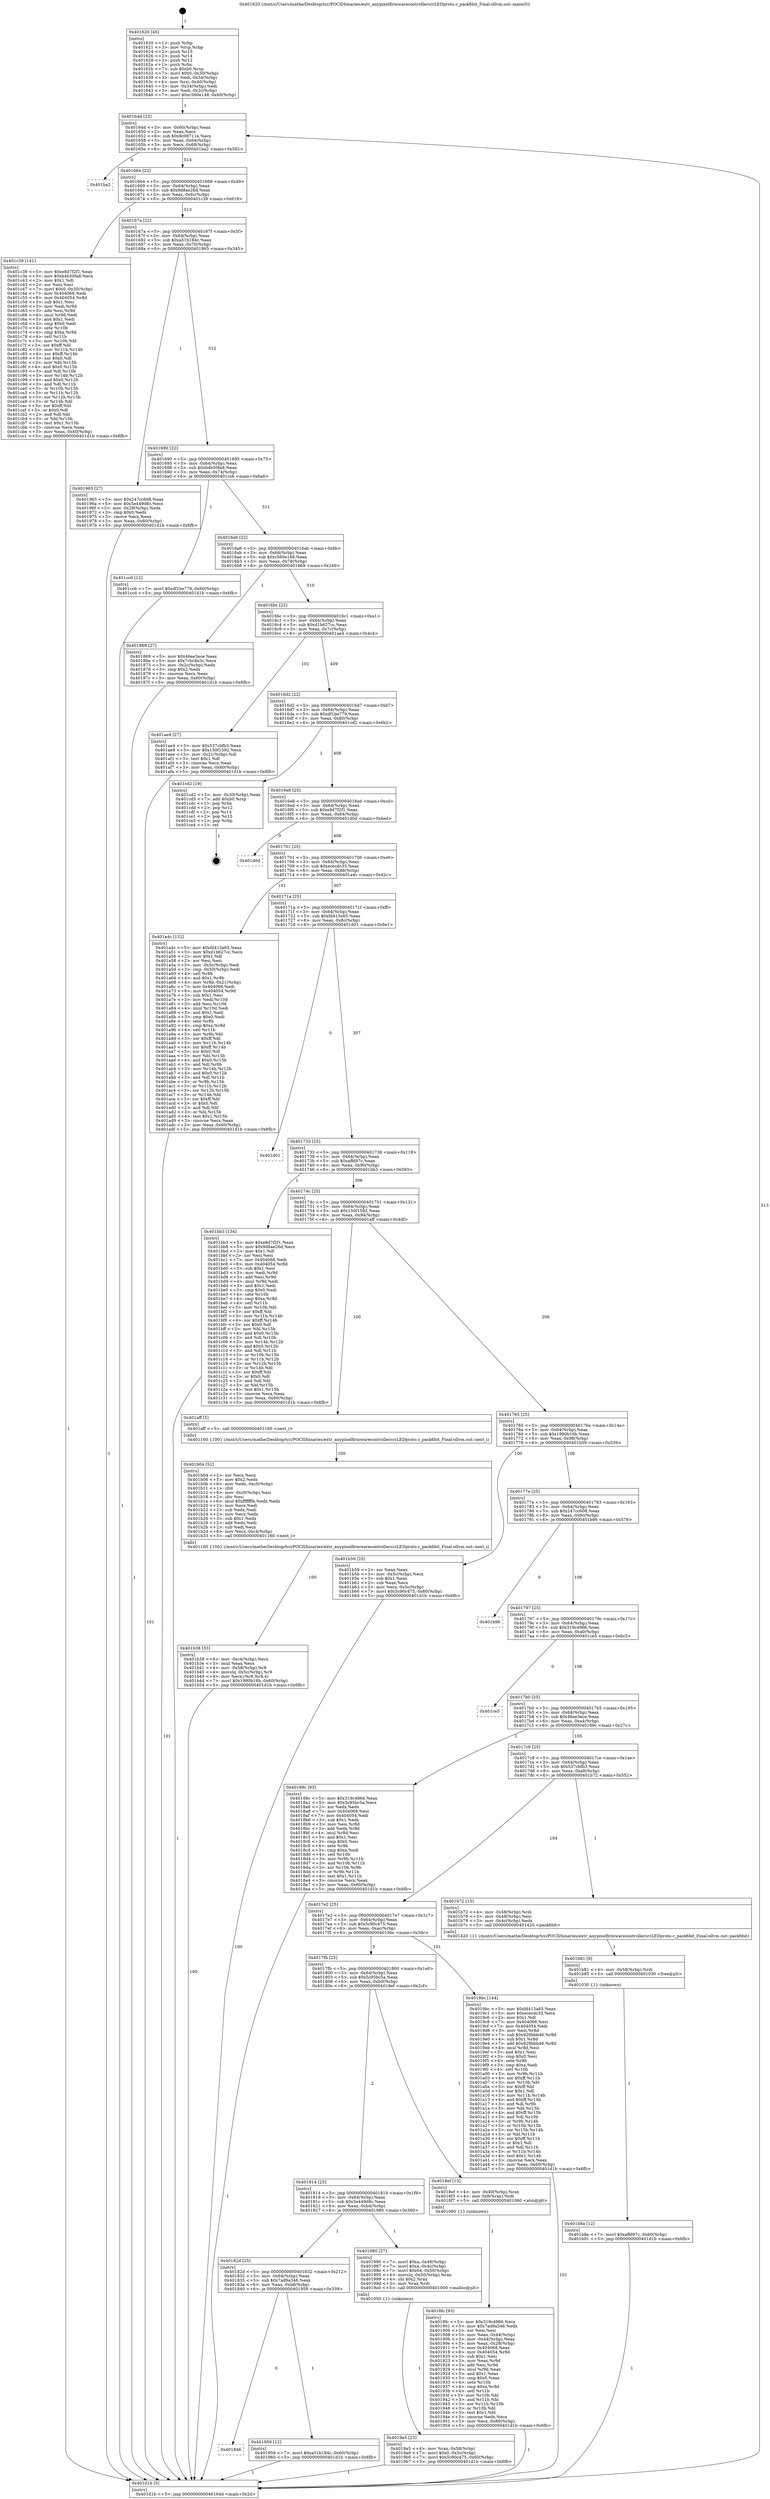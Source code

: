 digraph "0x401620" {
  label = "0x401620 (/mnt/c/Users/mathe/Desktop/tcc/POCII/binaries/extr_anypixelfirmwarecontrollersrcLEDproto.c_pack6bit_Final-ollvm.out::main(0))"
  labelloc = "t"
  node[shape=record]

  Entry [label="",width=0.3,height=0.3,shape=circle,fillcolor=black,style=filled]
  "0x40164d" [label="{
     0x40164d [23]\l
     | [instrs]\l
     &nbsp;&nbsp;0x40164d \<+3\>: mov -0x60(%rbp),%eax\l
     &nbsp;&nbsp;0x401650 \<+2\>: mov %eax,%ecx\l
     &nbsp;&nbsp;0x401652 \<+6\>: sub $0x9c08711e,%ecx\l
     &nbsp;&nbsp;0x401658 \<+3\>: mov %eax,-0x64(%rbp)\l
     &nbsp;&nbsp;0x40165b \<+3\>: mov %ecx,-0x68(%rbp)\l
     &nbsp;&nbsp;0x40165e \<+6\>: je 0000000000401ba2 \<main+0x582\>\l
  }"]
  "0x401ba2" [label="{
     0x401ba2\l
  }", style=dashed]
  "0x401664" [label="{
     0x401664 [22]\l
     | [instrs]\l
     &nbsp;&nbsp;0x401664 \<+5\>: jmp 0000000000401669 \<main+0x49\>\l
     &nbsp;&nbsp;0x401669 \<+3\>: mov -0x64(%rbp),%eax\l
     &nbsp;&nbsp;0x40166c \<+5\>: sub $0x9d8ae26d,%eax\l
     &nbsp;&nbsp;0x401671 \<+3\>: mov %eax,-0x6c(%rbp)\l
     &nbsp;&nbsp;0x401674 \<+6\>: je 0000000000401c39 \<main+0x619\>\l
  }"]
  Exit [label="",width=0.3,height=0.3,shape=circle,fillcolor=black,style=filled,peripheries=2]
  "0x401c39" [label="{
     0x401c39 [141]\l
     | [instrs]\l
     &nbsp;&nbsp;0x401c39 \<+5\>: mov $0xe8d7f2f1,%eax\l
     &nbsp;&nbsp;0x401c3e \<+5\>: mov $0xb4b50fa8,%ecx\l
     &nbsp;&nbsp;0x401c43 \<+2\>: mov $0x1,%dl\l
     &nbsp;&nbsp;0x401c45 \<+2\>: xor %esi,%esi\l
     &nbsp;&nbsp;0x401c47 \<+7\>: movl $0x0,-0x30(%rbp)\l
     &nbsp;&nbsp;0x401c4e \<+7\>: mov 0x404068,%edi\l
     &nbsp;&nbsp;0x401c55 \<+8\>: mov 0x404054,%r8d\l
     &nbsp;&nbsp;0x401c5d \<+3\>: sub $0x1,%esi\l
     &nbsp;&nbsp;0x401c60 \<+3\>: mov %edi,%r9d\l
     &nbsp;&nbsp;0x401c63 \<+3\>: add %esi,%r9d\l
     &nbsp;&nbsp;0x401c66 \<+4\>: imul %r9d,%edi\l
     &nbsp;&nbsp;0x401c6a \<+3\>: and $0x1,%edi\l
     &nbsp;&nbsp;0x401c6d \<+3\>: cmp $0x0,%edi\l
     &nbsp;&nbsp;0x401c70 \<+4\>: sete %r10b\l
     &nbsp;&nbsp;0x401c74 \<+4\>: cmp $0xa,%r8d\l
     &nbsp;&nbsp;0x401c78 \<+4\>: setl %r11b\l
     &nbsp;&nbsp;0x401c7c \<+3\>: mov %r10b,%bl\l
     &nbsp;&nbsp;0x401c7f \<+3\>: xor $0xff,%bl\l
     &nbsp;&nbsp;0x401c82 \<+3\>: mov %r11b,%r14b\l
     &nbsp;&nbsp;0x401c85 \<+4\>: xor $0xff,%r14b\l
     &nbsp;&nbsp;0x401c89 \<+3\>: xor $0x0,%dl\l
     &nbsp;&nbsp;0x401c8c \<+3\>: mov %bl,%r15b\l
     &nbsp;&nbsp;0x401c8f \<+4\>: and $0x0,%r15b\l
     &nbsp;&nbsp;0x401c93 \<+3\>: and %dl,%r10b\l
     &nbsp;&nbsp;0x401c96 \<+3\>: mov %r14b,%r12b\l
     &nbsp;&nbsp;0x401c99 \<+4\>: and $0x0,%r12b\l
     &nbsp;&nbsp;0x401c9d \<+3\>: and %dl,%r11b\l
     &nbsp;&nbsp;0x401ca0 \<+3\>: or %r10b,%r15b\l
     &nbsp;&nbsp;0x401ca3 \<+3\>: or %r11b,%r12b\l
     &nbsp;&nbsp;0x401ca6 \<+3\>: xor %r12b,%r15b\l
     &nbsp;&nbsp;0x401ca9 \<+3\>: or %r14b,%bl\l
     &nbsp;&nbsp;0x401cac \<+3\>: xor $0xff,%bl\l
     &nbsp;&nbsp;0x401caf \<+3\>: or $0x0,%dl\l
     &nbsp;&nbsp;0x401cb2 \<+2\>: and %dl,%bl\l
     &nbsp;&nbsp;0x401cb4 \<+3\>: or %bl,%r15b\l
     &nbsp;&nbsp;0x401cb7 \<+4\>: test $0x1,%r15b\l
     &nbsp;&nbsp;0x401cbb \<+3\>: cmovne %ecx,%eax\l
     &nbsp;&nbsp;0x401cbe \<+3\>: mov %eax,-0x60(%rbp)\l
     &nbsp;&nbsp;0x401cc1 \<+5\>: jmp 0000000000401d1b \<main+0x6fb\>\l
  }"]
  "0x40167a" [label="{
     0x40167a [22]\l
     | [instrs]\l
     &nbsp;&nbsp;0x40167a \<+5\>: jmp 000000000040167f \<main+0x5f\>\l
     &nbsp;&nbsp;0x40167f \<+3\>: mov -0x64(%rbp),%eax\l
     &nbsp;&nbsp;0x401682 \<+5\>: sub $0xa51b184c,%eax\l
     &nbsp;&nbsp;0x401687 \<+3\>: mov %eax,-0x70(%rbp)\l
     &nbsp;&nbsp;0x40168a \<+6\>: je 0000000000401965 \<main+0x345\>\l
  }"]
  "0x401b8a" [label="{
     0x401b8a [12]\l
     | [instrs]\l
     &nbsp;&nbsp;0x401b8a \<+7\>: movl $0xaffd97c,-0x60(%rbp)\l
     &nbsp;&nbsp;0x401b91 \<+5\>: jmp 0000000000401d1b \<main+0x6fb\>\l
  }"]
  "0x401965" [label="{
     0x401965 [27]\l
     | [instrs]\l
     &nbsp;&nbsp;0x401965 \<+5\>: mov $0x247cc608,%eax\l
     &nbsp;&nbsp;0x40196a \<+5\>: mov $0x5e449d8c,%ecx\l
     &nbsp;&nbsp;0x40196f \<+3\>: mov -0x28(%rbp),%edx\l
     &nbsp;&nbsp;0x401972 \<+3\>: cmp $0x0,%edx\l
     &nbsp;&nbsp;0x401975 \<+3\>: cmove %ecx,%eax\l
     &nbsp;&nbsp;0x401978 \<+3\>: mov %eax,-0x60(%rbp)\l
     &nbsp;&nbsp;0x40197b \<+5\>: jmp 0000000000401d1b \<main+0x6fb\>\l
  }"]
  "0x401690" [label="{
     0x401690 [22]\l
     | [instrs]\l
     &nbsp;&nbsp;0x401690 \<+5\>: jmp 0000000000401695 \<main+0x75\>\l
     &nbsp;&nbsp;0x401695 \<+3\>: mov -0x64(%rbp),%eax\l
     &nbsp;&nbsp;0x401698 \<+5\>: sub $0xb4b50fa8,%eax\l
     &nbsp;&nbsp;0x40169d \<+3\>: mov %eax,-0x74(%rbp)\l
     &nbsp;&nbsp;0x4016a0 \<+6\>: je 0000000000401cc6 \<main+0x6a6\>\l
  }"]
  "0x401b81" [label="{
     0x401b81 [9]\l
     | [instrs]\l
     &nbsp;&nbsp;0x401b81 \<+4\>: mov -0x58(%rbp),%rdi\l
     &nbsp;&nbsp;0x401b85 \<+5\>: call 0000000000401030 \<free@plt\>\l
     | [calls]\l
     &nbsp;&nbsp;0x401030 \{1\} (unknown)\l
  }"]
  "0x401cc6" [label="{
     0x401cc6 [12]\l
     | [instrs]\l
     &nbsp;&nbsp;0x401cc6 \<+7\>: movl $0xdf1be779,-0x60(%rbp)\l
     &nbsp;&nbsp;0x401ccd \<+5\>: jmp 0000000000401d1b \<main+0x6fb\>\l
  }"]
  "0x4016a6" [label="{
     0x4016a6 [22]\l
     | [instrs]\l
     &nbsp;&nbsp;0x4016a6 \<+5\>: jmp 00000000004016ab \<main+0x8b\>\l
     &nbsp;&nbsp;0x4016ab \<+3\>: mov -0x64(%rbp),%eax\l
     &nbsp;&nbsp;0x4016ae \<+5\>: sub $0xc560e148,%eax\l
     &nbsp;&nbsp;0x4016b3 \<+3\>: mov %eax,-0x78(%rbp)\l
     &nbsp;&nbsp;0x4016b6 \<+6\>: je 0000000000401869 \<main+0x249\>\l
  }"]
  "0x401b38" [label="{
     0x401b38 [33]\l
     | [instrs]\l
     &nbsp;&nbsp;0x401b38 \<+6\>: mov -0xc4(%rbp),%ecx\l
     &nbsp;&nbsp;0x401b3e \<+3\>: imul %eax,%ecx\l
     &nbsp;&nbsp;0x401b41 \<+4\>: mov -0x58(%rbp),%r8\l
     &nbsp;&nbsp;0x401b45 \<+4\>: movslq -0x5c(%rbp),%r9\l
     &nbsp;&nbsp;0x401b49 \<+4\>: mov %ecx,(%r8,%r9,4)\l
     &nbsp;&nbsp;0x401b4d \<+7\>: movl $0x1990b16b,-0x60(%rbp)\l
     &nbsp;&nbsp;0x401b54 \<+5\>: jmp 0000000000401d1b \<main+0x6fb\>\l
  }"]
  "0x401869" [label="{
     0x401869 [27]\l
     | [instrs]\l
     &nbsp;&nbsp;0x401869 \<+5\>: mov $0x46ee3ece,%eax\l
     &nbsp;&nbsp;0x40186e \<+5\>: mov $0x7cbc8a3c,%ecx\l
     &nbsp;&nbsp;0x401873 \<+3\>: mov -0x2c(%rbp),%edx\l
     &nbsp;&nbsp;0x401876 \<+3\>: cmp $0x2,%edx\l
     &nbsp;&nbsp;0x401879 \<+3\>: cmovne %ecx,%eax\l
     &nbsp;&nbsp;0x40187c \<+3\>: mov %eax,-0x60(%rbp)\l
     &nbsp;&nbsp;0x40187f \<+5\>: jmp 0000000000401d1b \<main+0x6fb\>\l
  }"]
  "0x4016bc" [label="{
     0x4016bc [22]\l
     | [instrs]\l
     &nbsp;&nbsp;0x4016bc \<+5\>: jmp 00000000004016c1 \<main+0xa1\>\l
     &nbsp;&nbsp;0x4016c1 \<+3\>: mov -0x64(%rbp),%eax\l
     &nbsp;&nbsp;0x4016c4 \<+5\>: sub $0xd1b627cc,%eax\l
     &nbsp;&nbsp;0x4016c9 \<+3\>: mov %eax,-0x7c(%rbp)\l
     &nbsp;&nbsp;0x4016cc \<+6\>: je 0000000000401ae4 \<main+0x4c4\>\l
  }"]
  "0x401d1b" [label="{
     0x401d1b [5]\l
     | [instrs]\l
     &nbsp;&nbsp;0x401d1b \<+5\>: jmp 000000000040164d \<main+0x2d\>\l
  }"]
  "0x401620" [label="{
     0x401620 [45]\l
     | [instrs]\l
     &nbsp;&nbsp;0x401620 \<+1\>: push %rbp\l
     &nbsp;&nbsp;0x401621 \<+3\>: mov %rsp,%rbp\l
     &nbsp;&nbsp;0x401624 \<+2\>: push %r15\l
     &nbsp;&nbsp;0x401626 \<+2\>: push %r14\l
     &nbsp;&nbsp;0x401628 \<+2\>: push %r12\l
     &nbsp;&nbsp;0x40162a \<+1\>: push %rbx\l
     &nbsp;&nbsp;0x40162b \<+7\>: sub $0xb0,%rsp\l
     &nbsp;&nbsp;0x401632 \<+7\>: movl $0x0,-0x30(%rbp)\l
     &nbsp;&nbsp;0x401639 \<+3\>: mov %edi,-0x34(%rbp)\l
     &nbsp;&nbsp;0x40163c \<+4\>: mov %rsi,-0x40(%rbp)\l
     &nbsp;&nbsp;0x401640 \<+3\>: mov -0x34(%rbp),%edi\l
     &nbsp;&nbsp;0x401643 \<+3\>: mov %edi,-0x2c(%rbp)\l
     &nbsp;&nbsp;0x401646 \<+7\>: movl $0xc560e148,-0x60(%rbp)\l
  }"]
  "0x401b04" [label="{
     0x401b04 [52]\l
     | [instrs]\l
     &nbsp;&nbsp;0x401b04 \<+2\>: xor %ecx,%ecx\l
     &nbsp;&nbsp;0x401b06 \<+5\>: mov $0x2,%edx\l
     &nbsp;&nbsp;0x401b0b \<+6\>: mov %edx,-0xc0(%rbp)\l
     &nbsp;&nbsp;0x401b11 \<+1\>: cltd\l
     &nbsp;&nbsp;0x401b12 \<+6\>: mov -0xc0(%rbp),%esi\l
     &nbsp;&nbsp;0x401b18 \<+2\>: idiv %esi\l
     &nbsp;&nbsp;0x401b1a \<+6\>: imul $0xfffffffe,%edx,%edx\l
     &nbsp;&nbsp;0x401b20 \<+2\>: mov %ecx,%edi\l
     &nbsp;&nbsp;0x401b22 \<+2\>: sub %edx,%edi\l
     &nbsp;&nbsp;0x401b24 \<+2\>: mov %ecx,%edx\l
     &nbsp;&nbsp;0x401b26 \<+3\>: sub $0x1,%edx\l
     &nbsp;&nbsp;0x401b29 \<+2\>: add %edx,%edi\l
     &nbsp;&nbsp;0x401b2b \<+2\>: sub %edi,%ecx\l
     &nbsp;&nbsp;0x401b2d \<+6\>: mov %ecx,-0xc4(%rbp)\l
     &nbsp;&nbsp;0x401b33 \<+5\>: call 0000000000401160 \<next_i\>\l
     | [calls]\l
     &nbsp;&nbsp;0x401160 \{100\} (/mnt/c/Users/mathe/Desktop/tcc/POCII/binaries/extr_anypixelfirmwarecontrollersrcLEDproto.c_pack6bit_Final-ollvm.out::next_i)\l
  }"]
  "0x401ae4" [label="{
     0x401ae4 [27]\l
     | [instrs]\l
     &nbsp;&nbsp;0x401ae4 \<+5\>: mov $0x537cbfb3,%eax\l
     &nbsp;&nbsp;0x401ae9 \<+5\>: mov $0x150f1592,%ecx\l
     &nbsp;&nbsp;0x401aee \<+3\>: mov -0x21(%rbp),%dl\l
     &nbsp;&nbsp;0x401af1 \<+3\>: test $0x1,%dl\l
     &nbsp;&nbsp;0x401af4 \<+3\>: cmovne %ecx,%eax\l
     &nbsp;&nbsp;0x401af7 \<+3\>: mov %eax,-0x60(%rbp)\l
     &nbsp;&nbsp;0x401afa \<+5\>: jmp 0000000000401d1b \<main+0x6fb\>\l
  }"]
  "0x4016d2" [label="{
     0x4016d2 [22]\l
     | [instrs]\l
     &nbsp;&nbsp;0x4016d2 \<+5\>: jmp 00000000004016d7 \<main+0xb7\>\l
     &nbsp;&nbsp;0x4016d7 \<+3\>: mov -0x64(%rbp),%eax\l
     &nbsp;&nbsp;0x4016da \<+5\>: sub $0xdf1be779,%eax\l
     &nbsp;&nbsp;0x4016df \<+3\>: mov %eax,-0x80(%rbp)\l
     &nbsp;&nbsp;0x4016e2 \<+6\>: je 0000000000401cd2 \<main+0x6b2\>\l
  }"]
  "0x4019a5" [label="{
     0x4019a5 [23]\l
     | [instrs]\l
     &nbsp;&nbsp;0x4019a5 \<+4\>: mov %rax,-0x58(%rbp)\l
     &nbsp;&nbsp;0x4019a9 \<+7\>: movl $0x0,-0x5c(%rbp)\l
     &nbsp;&nbsp;0x4019b0 \<+7\>: movl $0x5c90c475,-0x60(%rbp)\l
     &nbsp;&nbsp;0x4019b7 \<+5\>: jmp 0000000000401d1b \<main+0x6fb\>\l
  }"]
  "0x401cd2" [label="{
     0x401cd2 [19]\l
     | [instrs]\l
     &nbsp;&nbsp;0x401cd2 \<+3\>: mov -0x30(%rbp),%eax\l
     &nbsp;&nbsp;0x401cd5 \<+7\>: add $0xb0,%rsp\l
     &nbsp;&nbsp;0x401cdc \<+1\>: pop %rbx\l
     &nbsp;&nbsp;0x401cdd \<+2\>: pop %r12\l
     &nbsp;&nbsp;0x401cdf \<+2\>: pop %r14\l
     &nbsp;&nbsp;0x401ce1 \<+2\>: pop %r15\l
     &nbsp;&nbsp;0x401ce3 \<+1\>: pop %rbp\l
     &nbsp;&nbsp;0x401ce4 \<+1\>: ret\l
  }"]
  "0x4016e8" [label="{
     0x4016e8 [25]\l
     | [instrs]\l
     &nbsp;&nbsp;0x4016e8 \<+5\>: jmp 00000000004016ed \<main+0xcd\>\l
     &nbsp;&nbsp;0x4016ed \<+3\>: mov -0x64(%rbp),%eax\l
     &nbsp;&nbsp;0x4016f0 \<+5\>: sub $0xe8d7f2f1,%eax\l
     &nbsp;&nbsp;0x4016f5 \<+6\>: mov %eax,-0x84(%rbp)\l
     &nbsp;&nbsp;0x4016fb \<+6\>: je 0000000000401d0d \<main+0x6ed\>\l
  }"]
  "0x401846" [label="{
     0x401846\l
  }", style=dashed]
  "0x401d0d" [label="{
     0x401d0d\l
  }", style=dashed]
  "0x401701" [label="{
     0x401701 [25]\l
     | [instrs]\l
     &nbsp;&nbsp;0x401701 \<+5\>: jmp 0000000000401706 \<main+0xe6\>\l
     &nbsp;&nbsp;0x401706 \<+3\>: mov -0x64(%rbp),%eax\l
     &nbsp;&nbsp;0x401709 \<+5\>: sub $0xececdc33,%eax\l
     &nbsp;&nbsp;0x40170e \<+6\>: mov %eax,-0x88(%rbp)\l
     &nbsp;&nbsp;0x401714 \<+6\>: je 0000000000401a4c \<main+0x42c\>\l
  }"]
  "0x401959" [label="{
     0x401959 [12]\l
     | [instrs]\l
     &nbsp;&nbsp;0x401959 \<+7\>: movl $0xa51b184c,-0x60(%rbp)\l
     &nbsp;&nbsp;0x401960 \<+5\>: jmp 0000000000401d1b \<main+0x6fb\>\l
  }"]
  "0x401a4c" [label="{
     0x401a4c [152]\l
     | [instrs]\l
     &nbsp;&nbsp;0x401a4c \<+5\>: mov $0xfd415a65,%eax\l
     &nbsp;&nbsp;0x401a51 \<+5\>: mov $0xd1b627cc,%ecx\l
     &nbsp;&nbsp;0x401a56 \<+2\>: mov $0x1,%dl\l
     &nbsp;&nbsp;0x401a58 \<+2\>: xor %esi,%esi\l
     &nbsp;&nbsp;0x401a5a \<+3\>: mov -0x5c(%rbp),%edi\l
     &nbsp;&nbsp;0x401a5d \<+3\>: cmp -0x50(%rbp),%edi\l
     &nbsp;&nbsp;0x401a60 \<+4\>: setl %r8b\l
     &nbsp;&nbsp;0x401a64 \<+4\>: and $0x1,%r8b\l
     &nbsp;&nbsp;0x401a68 \<+4\>: mov %r8b,-0x21(%rbp)\l
     &nbsp;&nbsp;0x401a6c \<+7\>: mov 0x404068,%edi\l
     &nbsp;&nbsp;0x401a73 \<+8\>: mov 0x404054,%r9d\l
     &nbsp;&nbsp;0x401a7b \<+3\>: sub $0x1,%esi\l
     &nbsp;&nbsp;0x401a7e \<+3\>: mov %edi,%r10d\l
     &nbsp;&nbsp;0x401a81 \<+3\>: add %esi,%r10d\l
     &nbsp;&nbsp;0x401a84 \<+4\>: imul %r10d,%edi\l
     &nbsp;&nbsp;0x401a88 \<+3\>: and $0x1,%edi\l
     &nbsp;&nbsp;0x401a8b \<+3\>: cmp $0x0,%edi\l
     &nbsp;&nbsp;0x401a8e \<+4\>: sete %r8b\l
     &nbsp;&nbsp;0x401a92 \<+4\>: cmp $0xa,%r9d\l
     &nbsp;&nbsp;0x401a96 \<+4\>: setl %r11b\l
     &nbsp;&nbsp;0x401a9a \<+3\>: mov %r8b,%bl\l
     &nbsp;&nbsp;0x401a9d \<+3\>: xor $0xff,%bl\l
     &nbsp;&nbsp;0x401aa0 \<+3\>: mov %r11b,%r14b\l
     &nbsp;&nbsp;0x401aa3 \<+4\>: xor $0xff,%r14b\l
     &nbsp;&nbsp;0x401aa7 \<+3\>: xor $0x0,%dl\l
     &nbsp;&nbsp;0x401aaa \<+3\>: mov %bl,%r15b\l
     &nbsp;&nbsp;0x401aad \<+4\>: and $0x0,%r15b\l
     &nbsp;&nbsp;0x401ab1 \<+3\>: and %dl,%r8b\l
     &nbsp;&nbsp;0x401ab4 \<+3\>: mov %r14b,%r12b\l
     &nbsp;&nbsp;0x401ab7 \<+4\>: and $0x0,%r12b\l
     &nbsp;&nbsp;0x401abb \<+3\>: and %dl,%r11b\l
     &nbsp;&nbsp;0x401abe \<+3\>: or %r8b,%r15b\l
     &nbsp;&nbsp;0x401ac1 \<+3\>: or %r11b,%r12b\l
     &nbsp;&nbsp;0x401ac4 \<+3\>: xor %r12b,%r15b\l
     &nbsp;&nbsp;0x401ac7 \<+3\>: or %r14b,%bl\l
     &nbsp;&nbsp;0x401aca \<+3\>: xor $0xff,%bl\l
     &nbsp;&nbsp;0x401acd \<+3\>: or $0x0,%dl\l
     &nbsp;&nbsp;0x401ad0 \<+2\>: and %dl,%bl\l
     &nbsp;&nbsp;0x401ad2 \<+3\>: or %bl,%r15b\l
     &nbsp;&nbsp;0x401ad5 \<+4\>: test $0x1,%r15b\l
     &nbsp;&nbsp;0x401ad9 \<+3\>: cmovne %ecx,%eax\l
     &nbsp;&nbsp;0x401adc \<+3\>: mov %eax,-0x60(%rbp)\l
     &nbsp;&nbsp;0x401adf \<+5\>: jmp 0000000000401d1b \<main+0x6fb\>\l
  }"]
  "0x40171a" [label="{
     0x40171a [25]\l
     | [instrs]\l
     &nbsp;&nbsp;0x40171a \<+5\>: jmp 000000000040171f \<main+0xff\>\l
     &nbsp;&nbsp;0x40171f \<+3\>: mov -0x64(%rbp),%eax\l
     &nbsp;&nbsp;0x401722 \<+5\>: sub $0xfd415a65,%eax\l
     &nbsp;&nbsp;0x401727 \<+6\>: mov %eax,-0x8c(%rbp)\l
     &nbsp;&nbsp;0x40172d \<+6\>: je 0000000000401d01 \<main+0x6e1\>\l
  }"]
  "0x40182d" [label="{
     0x40182d [25]\l
     | [instrs]\l
     &nbsp;&nbsp;0x40182d \<+5\>: jmp 0000000000401832 \<main+0x212\>\l
     &nbsp;&nbsp;0x401832 \<+3\>: mov -0x64(%rbp),%eax\l
     &nbsp;&nbsp;0x401835 \<+5\>: sub $0x7ad9a346,%eax\l
     &nbsp;&nbsp;0x40183a \<+6\>: mov %eax,-0xb8(%rbp)\l
     &nbsp;&nbsp;0x401840 \<+6\>: je 0000000000401959 \<main+0x339\>\l
  }"]
  "0x401d01" [label="{
     0x401d01\l
  }", style=dashed]
  "0x401733" [label="{
     0x401733 [25]\l
     | [instrs]\l
     &nbsp;&nbsp;0x401733 \<+5\>: jmp 0000000000401738 \<main+0x118\>\l
     &nbsp;&nbsp;0x401738 \<+3\>: mov -0x64(%rbp),%eax\l
     &nbsp;&nbsp;0x40173b \<+5\>: sub $0xaffd97c,%eax\l
     &nbsp;&nbsp;0x401740 \<+6\>: mov %eax,-0x90(%rbp)\l
     &nbsp;&nbsp;0x401746 \<+6\>: je 0000000000401bb3 \<main+0x593\>\l
  }"]
  "0x401980" [label="{
     0x401980 [37]\l
     | [instrs]\l
     &nbsp;&nbsp;0x401980 \<+7\>: movl $0xa,-0x48(%rbp)\l
     &nbsp;&nbsp;0x401987 \<+7\>: movl $0xa,-0x4c(%rbp)\l
     &nbsp;&nbsp;0x40198e \<+7\>: movl $0x64,-0x50(%rbp)\l
     &nbsp;&nbsp;0x401995 \<+4\>: movslq -0x50(%rbp),%rax\l
     &nbsp;&nbsp;0x401999 \<+4\>: shl $0x2,%rax\l
     &nbsp;&nbsp;0x40199d \<+3\>: mov %rax,%rdi\l
     &nbsp;&nbsp;0x4019a0 \<+5\>: call 0000000000401050 \<malloc@plt\>\l
     | [calls]\l
     &nbsp;&nbsp;0x401050 \{1\} (unknown)\l
  }"]
  "0x401bb3" [label="{
     0x401bb3 [134]\l
     | [instrs]\l
     &nbsp;&nbsp;0x401bb3 \<+5\>: mov $0xe8d7f2f1,%eax\l
     &nbsp;&nbsp;0x401bb8 \<+5\>: mov $0x9d8ae26d,%ecx\l
     &nbsp;&nbsp;0x401bbd \<+2\>: mov $0x1,%dl\l
     &nbsp;&nbsp;0x401bbf \<+2\>: xor %esi,%esi\l
     &nbsp;&nbsp;0x401bc1 \<+7\>: mov 0x404068,%edi\l
     &nbsp;&nbsp;0x401bc8 \<+8\>: mov 0x404054,%r8d\l
     &nbsp;&nbsp;0x401bd0 \<+3\>: sub $0x1,%esi\l
     &nbsp;&nbsp;0x401bd3 \<+3\>: mov %edi,%r9d\l
     &nbsp;&nbsp;0x401bd6 \<+3\>: add %esi,%r9d\l
     &nbsp;&nbsp;0x401bd9 \<+4\>: imul %r9d,%edi\l
     &nbsp;&nbsp;0x401bdd \<+3\>: and $0x1,%edi\l
     &nbsp;&nbsp;0x401be0 \<+3\>: cmp $0x0,%edi\l
     &nbsp;&nbsp;0x401be3 \<+4\>: sete %r10b\l
     &nbsp;&nbsp;0x401be7 \<+4\>: cmp $0xa,%r8d\l
     &nbsp;&nbsp;0x401beb \<+4\>: setl %r11b\l
     &nbsp;&nbsp;0x401bef \<+3\>: mov %r10b,%bl\l
     &nbsp;&nbsp;0x401bf2 \<+3\>: xor $0xff,%bl\l
     &nbsp;&nbsp;0x401bf5 \<+3\>: mov %r11b,%r14b\l
     &nbsp;&nbsp;0x401bf8 \<+4\>: xor $0xff,%r14b\l
     &nbsp;&nbsp;0x401bfc \<+3\>: xor $0x0,%dl\l
     &nbsp;&nbsp;0x401bff \<+3\>: mov %bl,%r15b\l
     &nbsp;&nbsp;0x401c02 \<+4\>: and $0x0,%r15b\l
     &nbsp;&nbsp;0x401c06 \<+3\>: and %dl,%r10b\l
     &nbsp;&nbsp;0x401c09 \<+3\>: mov %r14b,%r12b\l
     &nbsp;&nbsp;0x401c0c \<+4\>: and $0x0,%r12b\l
     &nbsp;&nbsp;0x401c10 \<+3\>: and %dl,%r11b\l
     &nbsp;&nbsp;0x401c13 \<+3\>: or %r10b,%r15b\l
     &nbsp;&nbsp;0x401c16 \<+3\>: or %r11b,%r12b\l
     &nbsp;&nbsp;0x401c19 \<+3\>: xor %r12b,%r15b\l
     &nbsp;&nbsp;0x401c1c \<+3\>: or %r14b,%bl\l
     &nbsp;&nbsp;0x401c1f \<+3\>: xor $0xff,%bl\l
     &nbsp;&nbsp;0x401c22 \<+3\>: or $0x0,%dl\l
     &nbsp;&nbsp;0x401c25 \<+2\>: and %dl,%bl\l
     &nbsp;&nbsp;0x401c27 \<+3\>: or %bl,%r15b\l
     &nbsp;&nbsp;0x401c2a \<+4\>: test $0x1,%r15b\l
     &nbsp;&nbsp;0x401c2e \<+3\>: cmovne %ecx,%eax\l
     &nbsp;&nbsp;0x401c31 \<+3\>: mov %eax,-0x60(%rbp)\l
     &nbsp;&nbsp;0x401c34 \<+5\>: jmp 0000000000401d1b \<main+0x6fb\>\l
  }"]
  "0x40174c" [label="{
     0x40174c [25]\l
     | [instrs]\l
     &nbsp;&nbsp;0x40174c \<+5\>: jmp 0000000000401751 \<main+0x131\>\l
     &nbsp;&nbsp;0x401751 \<+3\>: mov -0x64(%rbp),%eax\l
     &nbsp;&nbsp;0x401754 \<+5\>: sub $0x150f1592,%eax\l
     &nbsp;&nbsp;0x401759 \<+6\>: mov %eax,-0x94(%rbp)\l
     &nbsp;&nbsp;0x40175f \<+6\>: je 0000000000401aff \<main+0x4df\>\l
  }"]
  "0x4018fc" [label="{
     0x4018fc [93]\l
     | [instrs]\l
     &nbsp;&nbsp;0x4018fc \<+5\>: mov $0x319c4966,%ecx\l
     &nbsp;&nbsp;0x401901 \<+5\>: mov $0x7ad9a346,%edx\l
     &nbsp;&nbsp;0x401906 \<+2\>: xor %esi,%esi\l
     &nbsp;&nbsp;0x401908 \<+3\>: mov %eax,-0x44(%rbp)\l
     &nbsp;&nbsp;0x40190b \<+3\>: mov -0x44(%rbp),%eax\l
     &nbsp;&nbsp;0x40190e \<+3\>: mov %eax,-0x28(%rbp)\l
     &nbsp;&nbsp;0x401911 \<+7\>: mov 0x404068,%eax\l
     &nbsp;&nbsp;0x401918 \<+8\>: mov 0x404054,%r8d\l
     &nbsp;&nbsp;0x401920 \<+3\>: sub $0x1,%esi\l
     &nbsp;&nbsp;0x401923 \<+3\>: mov %eax,%r9d\l
     &nbsp;&nbsp;0x401926 \<+3\>: add %esi,%r9d\l
     &nbsp;&nbsp;0x401929 \<+4\>: imul %r9d,%eax\l
     &nbsp;&nbsp;0x40192d \<+3\>: and $0x1,%eax\l
     &nbsp;&nbsp;0x401930 \<+3\>: cmp $0x0,%eax\l
     &nbsp;&nbsp;0x401933 \<+4\>: sete %r10b\l
     &nbsp;&nbsp;0x401937 \<+4\>: cmp $0xa,%r8d\l
     &nbsp;&nbsp;0x40193b \<+4\>: setl %r11b\l
     &nbsp;&nbsp;0x40193f \<+3\>: mov %r10b,%bl\l
     &nbsp;&nbsp;0x401942 \<+3\>: and %r11b,%bl\l
     &nbsp;&nbsp;0x401945 \<+3\>: xor %r11b,%r10b\l
     &nbsp;&nbsp;0x401948 \<+3\>: or %r10b,%bl\l
     &nbsp;&nbsp;0x40194b \<+3\>: test $0x1,%bl\l
     &nbsp;&nbsp;0x40194e \<+3\>: cmovne %edx,%ecx\l
     &nbsp;&nbsp;0x401951 \<+3\>: mov %ecx,-0x60(%rbp)\l
     &nbsp;&nbsp;0x401954 \<+5\>: jmp 0000000000401d1b \<main+0x6fb\>\l
  }"]
  "0x401aff" [label="{
     0x401aff [5]\l
     | [instrs]\l
     &nbsp;&nbsp;0x401aff \<+5\>: call 0000000000401160 \<next_i\>\l
     | [calls]\l
     &nbsp;&nbsp;0x401160 \{100\} (/mnt/c/Users/mathe/Desktop/tcc/POCII/binaries/extr_anypixelfirmwarecontrollersrcLEDproto.c_pack6bit_Final-ollvm.out::next_i)\l
  }"]
  "0x401765" [label="{
     0x401765 [25]\l
     | [instrs]\l
     &nbsp;&nbsp;0x401765 \<+5\>: jmp 000000000040176a \<main+0x14a\>\l
     &nbsp;&nbsp;0x40176a \<+3\>: mov -0x64(%rbp),%eax\l
     &nbsp;&nbsp;0x40176d \<+5\>: sub $0x1990b16b,%eax\l
     &nbsp;&nbsp;0x401772 \<+6\>: mov %eax,-0x98(%rbp)\l
     &nbsp;&nbsp;0x401778 \<+6\>: je 0000000000401b59 \<main+0x539\>\l
  }"]
  "0x401814" [label="{
     0x401814 [25]\l
     | [instrs]\l
     &nbsp;&nbsp;0x401814 \<+5\>: jmp 0000000000401819 \<main+0x1f9\>\l
     &nbsp;&nbsp;0x401819 \<+3\>: mov -0x64(%rbp),%eax\l
     &nbsp;&nbsp;0x40181c \<+5\>: sub $0x5e449d8c,%eax\l
     &nbsp;&nbsp;0x401821 \<+6\>: mov %eax,-0xb4(%rbp)\l
     &nbsp;&nbsp;0x401827 \<+6\>: je 0000000000401980 \<main+0x360\>\l
  }"]
  "0x401b59" [label="{
     0x401b59 [25]\l
     | [instrs]\l
     &nbsp;&nbsp;0x401b59 \<+2\>: xor %eax,%eax\l
     &nbsp;&nbsp;0x401b5b \<+3\>: mov -0x5c(%rbp),%ecx\l
     &nbsp;&nbsp;0x401b5e \<+3\>: sub $0x1,%eax\l
     &nbsp;&nbsp;0x401b61 \<+2\>: sub %eax,%ecx\l
     &nbsp;&nbsp;0x401b63 \<+3\>: mov %ecx,-0x5c(%rbp)\l
     &nbsp;&nbsp;0x401b66 \<+7\>: movl $0x5c90c475,-0x60(%rbp)\l
     &nbsp;&nbsp;0x401b6d \<+5\>: jmp 0000000000401d1b \<main+0x6fb\>\l
  }"]
  "0x40177e" [label="{
     0x40177e [25]\l
     | [instrs]\l
     &nbsp;&nbsp;0x40177e \<+5\>: jmp 0000000000401783 \<main+0x163\>\l
     &nbsp;&nbsp;0x401783 \<+3\>: mov -0x64(%rbp),%eax\l
     &nbsp;&nbsp;0x401786 \<+5\>: sub $0x247cc608,%eax\l
     &nbsp;&nbsp;0x40178b \<+6\>: mov %eax,-0x9c(%rbp)\l
     &nbsp;&nbsp;0x401791 \<+6\>: je 0000000000401b96 \<main+0x576\>\l
  }"]
  "0x4018ef" [label="{
     0x4018ef [13]\l
     | [instrs]\l
     &nbsp;&nbsp;0x4018ef \<+4\>: mov -0x40(%rbp),%rax\l
     &nbsp;&nbsp;0x4018f3 \<+4\>: mov 0x8(%rax),%rdi\l
     &nbsp;&nbsp;0x4018f7 \<+5\>: call 0000000000401060 \<atoi@plt\>\l
     | [calls]\l
     &nbsp;&nbsp;0x401060 \{1\} (unknown)\l
  }"]
  "0x401b96" [label="{
     0x401b96\l
  }", style=dashed]
  "0x401797" [label="{
     0x401797 [25]\l
     | [instrs]\l
     &nbsp;&nbsp;0x401797 \<+5\>: jmp 000000000040179c \<main+0x17c\>\l
     &nbsp;&nbsp;0x40179c \<+3\>: mov -0x64(%rbp),%eax\l
     &nbsp;&nbsp;0x40179f \<+5\>: sub $0x319c4966,%eax\l
     &nbsp;&nbsp;0x4017a4 \<+6\>: mov %eax,-0xa0(%rbp)\l
     &nbsp;&nbsp;0x4017aa \<+6\>: je 0000000000401ce5 \<main+0x6c5\>\l
  }"]
  "0x4017fb" [label="{
     0x4017fb [25]\l
     | [instrs]\l
     &nbsp;&nbsp;0x4017fb \<+5\>: jmp 0000000000401800 \<main+0x1e0\>\l
     &nbsp;&nbsp;0x401800 \<+3\>: mov -0x64(%rbp),%eax\l
     &nbsp;&nbsp;0x401803 \<+5\>: sub $0x5c95bc5a,%eax\l
     &nbsp;&nbsp;0x401808 \<+6\>: mov %eax,-0xb0(%rbp)\l
     &nbsp;&nbsp;0x40180e \<+6\>: je 00000000004018ef \<main+0x2cf\>\l
  }"]
  "0x401ce5" [label="{
     0x401ce5\l
  }", style=dashed]
  "0x4017b0" [label="{
     0x4017b0 [25]\l
     | [instrs]\l
     &nbsp;&nbsp;0x4017b0 \<+5\>: jmp 00000000004017b5 \<main+0x195\>\l
     &nbsp;&nbsp;0x4017b5 \<+3\>: mov -0x64(%rbp),%eax\l
     &nbsp;&nbsp;0x4017b8 \<+5\>: sub $0x46ee3ece,%eax\l
     &nbsp;&nbsp;0x4017bd \<+6\>: mov %eax,-0xa4(%rbp)\l
     &nbsp;&nbsp;0x4017c3 \<+6\>: je 000000000040189c \<main+0x27c\>\l
  }"]
  "0x4019bc" [label="{
     0x4019bc [144]\l
     | [instrs]\l
     &nbsp;&nbsp;0x4019bc \<+5\>: mov $0xfd415a65,%eax\l
     &nbsp;&nbsp;0x4019c1 \<+5\>: mov $0xececdc33,%ecx\l
     &nbsp;&nbsp;0x4019c6 \<+2\>: mov $0x1,%dl\l
     &nbsp;&nbsp;0x4019c8 \<+7\>: mov 0x404068,%esi\l
     &nbsp;&nbsp;0x4019cf \<+7\>: mov 0x404054,%edi\l
     &nbsp;&nbsp;0x4019d6 \<+3\>: mov %esi,%r8d\l
     &nbsp;&nbsp;0x4019d9 \<+7\>: sub $0x929bbb46,%r8d\l
     &nbsp;&nbsp;0x4019e0 \<+4\>: sub $0x1,%r8d\l
     &nbsp;&nbsp;0x4019e4 \<+7\>: add $0x929bbb46,%r8d\l
     &nbsp;&nbsp;0x4019eb \<+4\>: imul %r8d,%esi\l
     &nbsp;&nbsp;0x4019ef \<+3\>: and $0x1,%esi\l
     &nbsp;&nbsp;0x4019f2 \<+3\>: cmp $0x0,%esi\l
     &nbsp;&nbsp;0x4019f5 \<+4\>: sete %r9b\l
     &nbsp;&nbsp;0x4019f9 \<+3\>: cmp $0xa,%edi\l
     &nbsp;&nbsp;0x4019fc \<+4\>: setl %r10b\l
     &nbsp;&nbsp;0x401a00 \<+3\>: mov %r9b,%r11b\l
     &nbsp;&nbsp;0x401a03 \<+4\>: xor $0xff,%r11b\l
     &nbsp;&nbsp;0x401a07 \<+3\>: mov %r10b,%bl\l
     &nbsp;&nbsp;0x401a0a \<+3\>: xor $0xff,%bl\l
     &nbsp;&nbsp;0x401a0d \<+3\>: xor $0x1,%dl\l
     &nbsp;&nbsp;0x401a10 \<+3\>: mov %r11b,%r14b\l
     &nbsp;&nbsp;0x401a13 \<+4\>: and $0xff,%r14b\l
     &nbsp;&nbsp;0x401a17 \<+3\>: and %dl,%r9b\l
     &nbsp;&nbsp;0x401a1a \<+3\>: mov %bl,%r15b\l
     &nbsp;&nbsp;0x401a1d \<+4\>: and $0xff,%r15b\l
     &nbsp;&nbsp;0x401a21 \<+3\>: and %dl,%r10b\l
     &nbsp;&nbsp;0x401a24 \<+3\>: or %r9b,%r14b\l
     &nbsp;&nbsp;0x401a27 \<+3\>: or %r10b,%r15b\l
     &nbsp;&nbsp;0x401a2a \<+3\>: xor %r15b,%r14b\l
     &nbsp;&nbsp;0x401a2d \<+3\>: or %bl,%r11b\l
     &nbsp;&nbsp;0x401a30 \<+4\>: xor $0xff,%r11b\l
     &nbsp;&nbsp;0x401a34 \<+3\>: or $0x1,%dl\l
     &nbsp;&nbsp;0x401a37 \<+3\>: and %dl,%r11b\l
     &nbsp;&nbsp;0x401a3a \<+3\>: or %r11b,%r14b\l
     &nbsp;&nbsp;0x401a3d \<+4\>: test $0x1,%r14b\l
     &nbsp;&nbsp;0x401a41 \<+3\>: cmovne %ecx,%eax\l
     &nbsp;&nbsp;0x401a44 \<+3\>: mov %eax,-0x60(%rbp)\l
     &nbsp;&nbsp;0x401a47 \<+5\>: jmp 0000000000401d1b \<main+0x6fb\>\l
  }"]
  "0x40189c" [label="{
     0x40189c [83]\l
     | [instrs]\l
     &nbsp;&nbsp;0x40189c \<+5\>: mov $0x319c4966,%eax\l
     &nbsp;&nbsp;0x4018a1 \<+5\>: mov $0x5c95bc5a,%ecx\l
     &nbsp;&nbsp;0x4018a6 \<+2\>: xor %edx,%edx\l
     &nbsp;&nbsp;0x4018a8 \<+7\>: mov 0x404068,%esi\l
     &nbsp;&nbsp;0x4018af \<+7\>: mov 0x404054,%edi\l
     &nbsp;&nbsp;0x4018b6 \<+3\>: sub $0x1,%edx\l
     &nbsp;&nbsp;0x4018b9 \<+3\>: mov %esi,%r8d\l
     &nbsp;&nbsp;0x4018bc \<+3\>: add %edx,%r8d\l
     &nbsp;&nbsp;0x4018bf \<+4\>: imul %r8d,%esi\l
     &nbsp;&nbsp;0x4018c3 \<+3\>: and $0x1,%esi\l
     &nbsp;&nbsp;0x4018c6 \<+3\>: cmp $0x0,%esi\l
     &nbsp;&nbsp;0x4018c9 \<+4\>: sete %r9b\l
     &nbsp;&nbsp;0x4018cd \<+3\>: cmp $0xa,%edi\l
     &nbsp;&nbsp;0x4018d0 \<+4\>: setl %r10b\l
     &nbsp;&nbsp;0x4018d4 \<+3\>: mov %r9b,%r11b\l
     &nbsp;&nbsp;0x4018d7 \<+3\>: and %r10b,%r11b\l
     &nbsp;&nbsp;0x4018da \<+3\>: xor %r10b,%r9b\l
     &nbsp;&nbsp;0x4018dd \<+3\>: or %r9b,%r11b\l
     &nbsp;&nbsp;0x4018e0 \<+4\>: test $0x1,%r11b\l
     &nbsp;&nbsp;0x4018e4 \<+3\>: cmovne %ecx,%eax\l
     &nbsp;&nbsp;0x4018e7 \<+3\>: mov %eax,-0x60(%rbp)\l
     &nbsp;&nbsp;0x4018ea \<+5\>: jmp 0000000000401d1b \<main+0x6fb\>\l
  }"]
  "0x4017c9" [label="{
     0x4017c9 [25]\l
     | [instrs]\l
     &nbsp;&nbsp;0x4017c9 \<+5\>: jmp 00000000004017ce \<main+0x1ae\>\l
     &nbsp;&nbsp;0x4017ce \<+3\>: mov -0x64(%rbp),%eax\l
     &nbsp;&nbsp;0x4017d1 \<+5\>: sub $0x537cbfb3,%eax\l
     &nbsp;&nbsp;0x4017d6 \<+6\>: mov %eax,-0xa8(%rbp)\l
     &nbsp;&nbsp;0x4017dc \<+6\>: je 0000000000401b72 \<main+0x552\>\l
  }"]
  "0x4017e2" [label="{
     0x4017e2 [25]\l
     | [instrs]\l
     &nbsp;&nbsp;0x4017e2 \<+5\>: jmp 00000000004017e7 \<main+0x1c7\>\l
     &nbsp;&nbsp;0x4017e7 \<+3\>: mov -0x64(%rbp),%eax\l
     &nbsp;&nbsp;0x4017ea \<+5\>: sub $0x5c90c475,%eax\l
     &nbsp;&nbsp;0x4017ef \<+6\>: mov %eax,-0xac(%rbp)\l
     &nbsp;&nbsp;0x4017f5 \<+6\>: je 00000000004019bc \<main+0x39c\>\l
  }"]
  "0x401b72" [label="{
     0x401b72 [15]\l
     | [instrs]\l
     &nbsp;&nbsp;0x401b72 \<+4\>: mov -0x58(%rbp),%rdi\l
     &nbsp;&nbsp;0x401b76 \<+3\>: mov -0x48(%rbp),%esi\l
     &nbsp;&nbsp;0x401b79 \<+3\>: mov -0x4c(%rbp),%edx\l
     &nbsp;&nbsp;0x401b7c \<+5\>: call 0000000000401420 \<pack6bit\>\l
     | [calls]\l
     &nbsp;&nbsp;0x401420 \{1\} (/mnt/c/Users/mathe/Desktop/tcc/POCII/binaries/extr_anypixelfirmwarecontrollersrcLEDproto.c_pack6bit_Final-ollvm.out::pack6bit)\l
  }"]
  Entry -> "0x401620" [label=" 1"]
  "0x40164d" -> "0x401ba2" [label=" 0"]
  "0x40164d" -> "0x401664" [label=" 514"]
  "0x401cd2" -> Exit [label=" 1"]
  "0x401664" -> "0x401c39" [label=" 1"]
  "0x401664" -> "0x40167a" [label=" 513"]
  "0x401cc6" -> "0x401d1b" [label=" 1"]
  "0x40167a" -> "0x401965" [label=" 1"]
  "0x40167a" -> "0x401690" [label=" 512"]
  "0x401c39" -> "0x401d1b" [label=" 1"]
  "0x401690" -> "0x401cc6" [label=" 1"]
  "0x401690" -> "0x4016a6" [label=" 511"]
  "0x401bb3" -> "0x401d1b" [label=" 1"]
  "0x4016a6" -> "0x401869" [label=" 1"]
  "0x4016a6" -> "0x4016bc" [label=" 510"]
  "0x401869" -> "0x401d1b" [label=" 1"]
  "0x401620" -> "0x40164d" [label=" 1"]
  "0x401d1b" -> "0x40164d" [label=" 513"]
  "0x401b8a" -> "0x401d1b" [label=" 1"]
  "0x4016bc" -> "0x401ae4" [label=" 101"]
  "0x4016bc" -> "0x4016d2" [label=" 409"]
  "0x401b81" -> "0x401b8a" [label=" 1"]
  "0x4016d2" -> "0x401cd2" [label=" 1"]
  "0x4016d2" -> "0x4016e8" [label=" 408"]
  "0x401b72" -> "0x401b81" [label=" 1"]
  "0x4016e8" -> "0x401d0d" [label=" 0"]
  "0x4016e8" -> "0x401701" [label=" 408"]
  "0x401b59" -> "0x401d1b" [label=" 100"]
  "0x401701" -> "0x401a4c" [label=" 101"]
  "0x401701" -> "0x40171a" [label=" 307"]
  "0x401b38" -> "0x401d1b" [label=" 100"]
  "0x40171a" -> "0x401d01" [label=" 0"]
  "0x40171a" -> "0x401733" [label=" 307"]
  "0x401aff" -> "0x401b04" [label=" 100"]
  "0x401733" -> "0x401bb3" [label=" 1"]
  "0x401733" -> "0x40174c" [label=" 306"]
  "0x401ae4" -> "0x401d1b" [label=" 101"]
  "0x40174c" -> "0x401aff" [label=" 100"]
  "0x40174c" -> "0x401765" [label=" 206"]
  "0x4019bc" -> "0x401d1b" [label=" 101"]
  "0x401765" -> "0x401b59" [label=" 100"]
  "0x401765" -> "0x40177e" [label=" 106"]
  "0x4019a5" -> "0x401d1b" [label=" 1"]
  "0x40177e" -> "0x401b96" [label=" 0"]
  "0x40177e" -> "0x401797" [label=" 106"]
  "0x401980" -> "0x4019a5" [label=" 1"]
  "0x401797" -> "0x401ce5" [label=" 0"]
  "0x401797" -> "0x4017b0" [label=" 106"]
  "0x401959" -> "0x401d1b" [label=" 1"]
  "0x4017b0" -> "0x40189c" [label=" 1"]
  "0x4017b0" -> "0x4017c9" [label=" 105"]
  "0x40189c" -> "0x401d1b" [label=" 1"]
  "0x40182d" -> "0x401846" [label=" 0"]
  "0x4017c9" -> "0x401b72" [label=" 1"]
  "0x4017c9" -> "0x4017e2" [label=" 104"]
  "0x40182d" -> "0x401959" [label=" 1"]
  "0x4017e2" -> "0x4019bc" [label=" 101"]
  "0x4017e2" -> "0x4017fb" [label=" 3"]
  "0x401965" -> "0x401d1b" [label=" 1"]
  "0x4017fb" -> "0x4018ef" [label=" 1"]
  "0x4017fb" -> "0x401814" [label=" 2"]
  "0x4018ef" -> "0x4018fc" [label=" 1"]
  "0x4018fc" -> "0x401d1b" [label=" 1"]
  "0x401a4c" -> "0x401d1b" [label=" 101"]
  "0x401814" -> "0x401980" [label=" 1"]
  "0x401814" -> "0x40182d" [label=" 1"]
  "0x401b04" -> "0x401b38" [label=" 100"]
}
